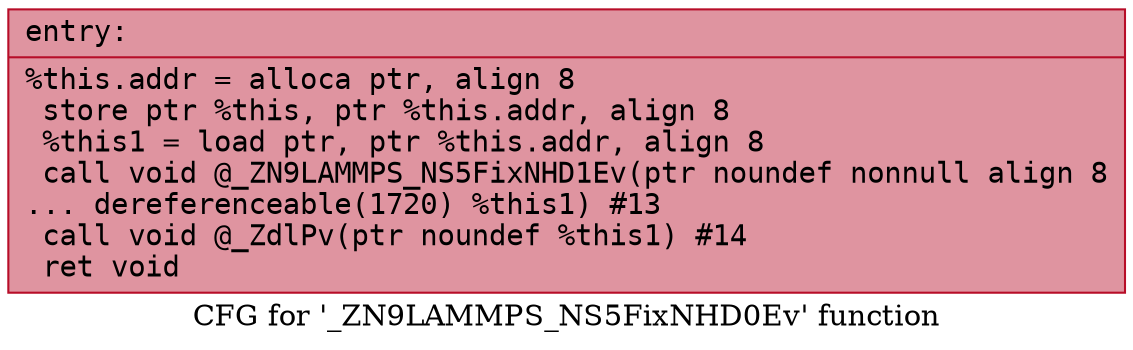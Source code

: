 digraph "CFG for '_ZN9LAMMPS_NS5FixNHD0Ev' function" {
	label="CFG for '_ZN9LAMMPS_NS5FixNHD0Ev' function";

	Node0x55b2c7c5ab80 [shape=record,color="#b70d28ff", style=filled, fillcolor="#b70d2870" fontname="Courier",label="{entry:\l|  %this.addr = alloca ptr, align 8\l  store ptr %this, ptr %this.addr, align 8\l  %this1 = load ptr, ptr %this.addr, align 8\l  call void @_ZN9LAMMPS_NS5FixNHD1Ev(ptr noundef nonnull align 8\l... dereferenceable(1720) %this1) #13\l  call void @_ZdlPv(ptr noundef %this1) #14\l  ret void\l}"];
}
